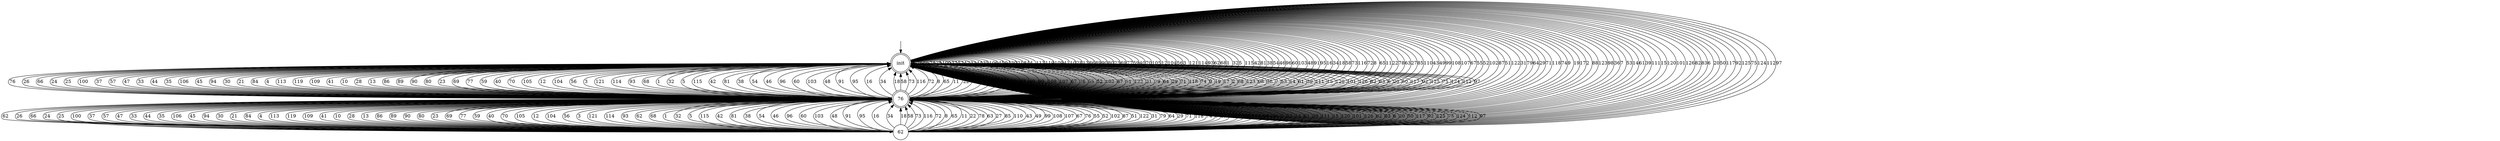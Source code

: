 digraph g {
__start0 [label="" shape="none"]
init [shape="doublecircle" label="init"]
76 [shape="doublecircle" label="76"]
62 [shape="circle" label="62"]
__start0 -> init
init -> init[label="26"]
init -> init[label="66"]
init -> init[label="24"]
init -> init[label="25"]
init -> init[label="100"]
init -> init[label="37"]
init -> init[label="57"]
init -> init[label="47"]
init -> init[label="33"]
init -> init[label="44"]
init -> init[label="35"]
init -> init[label="106"]
init -> init[label="45"]
init -> init[label="94"]
init -> init[label="30"]
init -> init[label="21"]
init -> init[label="84"]
init -> init[label="4"]
init -> init[label="113"]
init -> init[label="119"]
init -> init[label="109"]
init -> init[label="41"]
init -> init[label="10"]
init -> init[label="28"]
init -> init[label="13"]
init -> init[label="86"]
init -> init[label="89"]
init -> init[label="90"]
init -> init[label="80"]
init -> init[label="23"]
init -> init[label="69"]
init -> init[label="77"]
init -> init[label="59"]
init -> init[label="40"]
init -> init[label="70"]
init -> init[label="105"]
init -> init[label="12"]
init -> init[label="104"]
init -> init[label="56"]
init -> init[label="3"]
init -> init[label="121"]
init -> init[label="114"]
init -> init[label="93"]
init -> init[label="62"]
init -> init[label="68"]
init -> init[label="1"]
init -> init[label="32"]
init -> init[label="5"]
init -> init[label="115"]
init -> init[label="42"]
init -> init[label="81"]
init -> init[label="38"]
init -> init[label="54"]
init -> init[label="46"]
init -> init[label="96"]
init -> init[label="60"]
init -> init[label="103"]
init -> init[label="48"]
init -> init[label="91"]
init -> init[label="95"]
init -> init[label="16"]
init -> init[label="34"]
init -> init[label="18"]
init -> init[label="58"]
init -> init[label="73"]
init -> init[label="116"]
init -> init[label="72"]
init -> init[label="8"]
init -> init[label="65"]
init -> init[label="11"]
init -> init[label="22"]
init -> init[label="78"]
init -> init[label="63"]
init -> init[label="27"]
init -> init[label="85"]
init -> init[label="110"]
init -> init[label="43"]
init -> init[label="49"]
init -> init[label="99"]
init -> init[label="108"]
init -> init[label="107"]
init -> init[label="67"]
init -> 76[label="76"]
init -> init[label="55"]
init -> init[label="52"]
init -> init[label="102"]
init -> init[label="87"]
init -> init[label="51"]
init -> init[label="122"]
init -> init[label="31"]
init -> init[label="79"]
init -> init[label="64"]
init -> init[label="29"]
init -> init[label="71"]
init -> init[label="118"]
init -> init[label="74"]
init -> init[label="9"]
init -> init[label="19"]
init -> init[label="17"]
init -> init[label="2"]
init -> init[label="88"]
init -> init[label="123"]
init -> init[label="98"]
init -> init[label="36"]
init -> init[label="7"]
init -> init[label="53"]
init -> init[label="14"]
init -> init[label="61"]
init -> init[label="39"]
init -> init[label="111"]
init -> init[label="15"]
init -> init[label="120"]
init -> init[label="101"]
init -> init[label="126"]
init -> init[label="82"]
init -> init[label="83"]
init -> init[label="6"]
init -> init[label="20"]
init -> init[label="50"]
init -> init[label="117"]
init -> init[label="92"]
init -> init[label="125"]
init -> init[label="75"]
init -> init[label="124"]
init -> init[label="112"]
init -> init[label="97"]
76 -> init[label="26"]
76 -> init[label="66"]
76 -> init[label="24"]
76 -> init[label="25"]
76 -> init[label="100"]
76 -> init[label="37"]
76 -> init[label="57"]
76 -> init[label="47"]
76 -> init[label="33"]
76 -> init[label="44"]
76 -> init[label="35"]
76 -> init[label="106"]
76 -> init[label="45"]
76 -> init[label="94"]
76 -> init[label="30"]
76 -> init[label="21"]
76 -> init[label="84"]
76 -> init[label="4"]
76 -> init[label="113"]
76 -> init[label="119"]
76 -> init[label="109"]
76 -> init[label="41"]
76 -> init[label="10"]
76 -> init[label="28"]
76 -> init[label="13"]
76 -> init[label="86"]
76 -> init[label="89"]
76 -> init[label="90"]
76 -> init[label="80"]
76 -> init[label="23"]
76 -> init[label="69"]
76 -> init[label="77"]
76 -> init[label="59"]
76 -> init[label="40"]
76 -> init[label="70"]
76 -> init[label="105"]
76 -> init[label="12"]
76 -> init[label="104"]
76 -> init[label="56"]
76 -> init[label="3"]
76 -> init[label="121"]
76 -> init[label="114"]
76 -> init[label="93"]
76 -> 62[label="62"]
76 -> init[label="68"]
76 -> init[label="1"]
76 -> init[label="32"]
76 -> init[label="5"]
76 -> init[label="115"]
76 -> init[label="42"]
76 -> init[label="81"]
76 -> init[label="38"]
76 -> init[label="54"]
76 -> init[label="46"]
76 -> init[label="96"]
76 -> init[label="60"]
76 -> init[label="103"]
76 -> init[label="48"]
76 -> init[label="91"]
76 -> init[label="95"]
76 -> init[label="16"]
76 -> init[label="34"]
76 -> init[label="18"]
76 -> init[label="58"]
76 -> init[label="73"]
76 -> init[label="116"]
76 -> init[label="72"]
76 -> init[label="8"]
76 -> init[label="65"]
76 -> init[label="11"]
76 -> init[label="22"]
76 -> init[label="78"]
76 -> init[label="63"]
76 -> init[label="27"]
76 -> init[label="85"]
76 -> init[label="110"]
76 -> init[label="43"]
76 -> init[label="49"]
76 -> init[label="99"]
76 -> init[label="108"]
76 -> init[label="107"]
76 -> init[label="67"]
76 -> init[label="76"]
76 -> init[label="55"]
76 -> init[label="52"]
76 -> init[label="102"]
76 -> init[label="87"]
76 -> init[label="51"]
76 -> init[label="122"]
76 -> init[label="31"]
76 -> init[label="79"]
76 -> init[label="64"]
76 -> init[label="29"]
76 -> init[label="71"]
76 -> init[label="118"]
76 -> init[label="74"]
76 -> init[label="9"]
76 -> init[label="19"]
76 -> init[label="17"]
76 -> init[label="2"]
76 -> init[label="88"]
76 -> init[label="123"]
76 -> init[label="98"]
76 -> init[label="36"]
76 -> init[label="7"]
76 -> init[label="53"]
76 -> init[label="14"]
76 -> init[label="61"]
76 -> init[label="39"]
76 -> init[label="111"]
76 -> init[label="15"]
76 -> init[label="120"]
76 -> init[label="101"]
76 -> init[label="126"]
76 -> init[label="82"]
76 -> init[label="83"]
76 -> init[label="6"]
76 -> init[label="20"]
76 -> init[label="50"]
76 -> init[label="117"]
76 -> init[label="92"]
76 -> init[label="125"]
76 -> init[label="75"]
76 -> init[label="124"]
76 -> init[label="112"]
76 -> init[label="97"]
62 -> 76[label="26"]
62 -> 76[label="66"]
62 -> 76[label="24"]
62 -> 76[label="25"]
62 -> 76[label="100"]
62 -> 76[label="37"]
62 -> 76[label="57"]
62 -> 76[label="47"]
62 -> 76[label="33"]
62 -> 76[label="44"]
62 -> 76[label="35"]
62 -> 76[label="106"]
62 -> 76[label="45"]
62 -> 76[label="94"]
62 -> 76[label="30"]
62 -> 76[label="21"]
62 -> 76[label="84"]
62 -> 76[label="4"]
62 -> 76[label="113"]
62 -> 76[label="119"]
62 -> 76[label="109"]
62 -> 76[label="41"]
62 -> 76[label="10"]
62 -> 76[label="28"]
62 -> 76[label="13"]
62 -> 76[label="86"]
62 -> 76[label="89"]
62 -> 76[label="90"]
62 -> 76[label="80"]
62 -> 76[label="23"]
62 -> 76[label="69"]
62 -> 76[label="77"]
62 -> 76[label="59"]
62 -> 76[label="40"]
62 -> 76[label="70"]
62 -> 76[label="105"]
62 -> 76[label="12"]
62 -> 76[label="104"]
62 -> 76[label="56"]
62 -> 76[label="3"]
62 -> 76[label="121"]
62 -> 76[label="114"]
62 -> 76[label="93"]
62 -> 76[label="62"]
62 -> 76[label="68"]
62 -> 76[label="1"]
62 -> 76[label="32"]
62 -> 76[label="5"]
62 -> 76[label="115"]
62 -> 76[label="42"]
62 -> 76[label="81"]
62 -> 76[label="38"]
62 -> 76[label="54"]
62 -> 76[label="46"]
62 -> 76[label="96"]
62 -> 76[label="60"]
62 -> 76[label="103"]
62 -> 76[label="48"]
62 -> 76[label="91"]
62 -> 76[label="95"]
62 -> 76[label="16"]
62 -> 76[label="34"]
62 -> 76[label="18"]
62 -> 76[label="58"]
62 -> 76[label="73"]
62 -> 76[label="116"]
62 -> 76[label="72"]
62 -> 76[label="8"]
62 -> 76[label="65"]
62 -> 76[label="11"]
62 -> 76[label="22"]
62 -> 76[label="78"]
62 -> 76[label="63"]
62 -> 76[label="27"]
62 -> 76[label="85"]
62 -> 76[label="110"]
62 -> 76[label="43"]
62 -> 76[label="49"]
62 -> 76[label="99"]
62 -> 76[label="108"]
62 -> 76[label="107"]
62 -> 76[label="67"]
62 -> 76[label="76"]
62 -> 76[label="55"]
62 -> 76[label="52"]
62 -> 76[label="102"]
62 -> 76[label="87"]
62 -> 76[label="51"]
62 -> 76[label="122"]
62 -> 76[label="31"]
62 -> 76[label="79"]
62 -> 76[label="64"]
62 -> 76[label="29"]
62 -> 76[label="71"]
62 -> 76[label="118"]
62 -> 76[label="74"]
62 -> 76[label="9"]
62 -> 76[label="19"]
62 -> 76[label="17"]
62 -> 76[label="2"]
62 -> 76[label="88"]
62 -> 76[label="123"]
62 -> 76[label="98"]
62 -> 76[label="36"]
62 -> 76[label="7"]
62 -> 76[label="53"]
62 -> 76[label="14"]
62 -> 76[label="61"]
62 -> 76[label="39"]
62 -> 76[label="111"]
62 -> 76[label="15"]
62 -> 76[label="120"]
62 -> 76[label="101"]
62 -> 76[label="126"]
62 -> 76[label="82"]
62 -> 76[label="83"]
62 -> 76[label="6"]
62 -> 76[label="20"]
62 -> 76[label="50"]
62 -> 76[label="117"]
62 -> 76[label="92"]
62 -> 76[label="125"]
62 -> 76[label="75"]
62 -> 76[label="124"]
62 -> 76[label="112"]
62 -> 76[label="97"]
}
